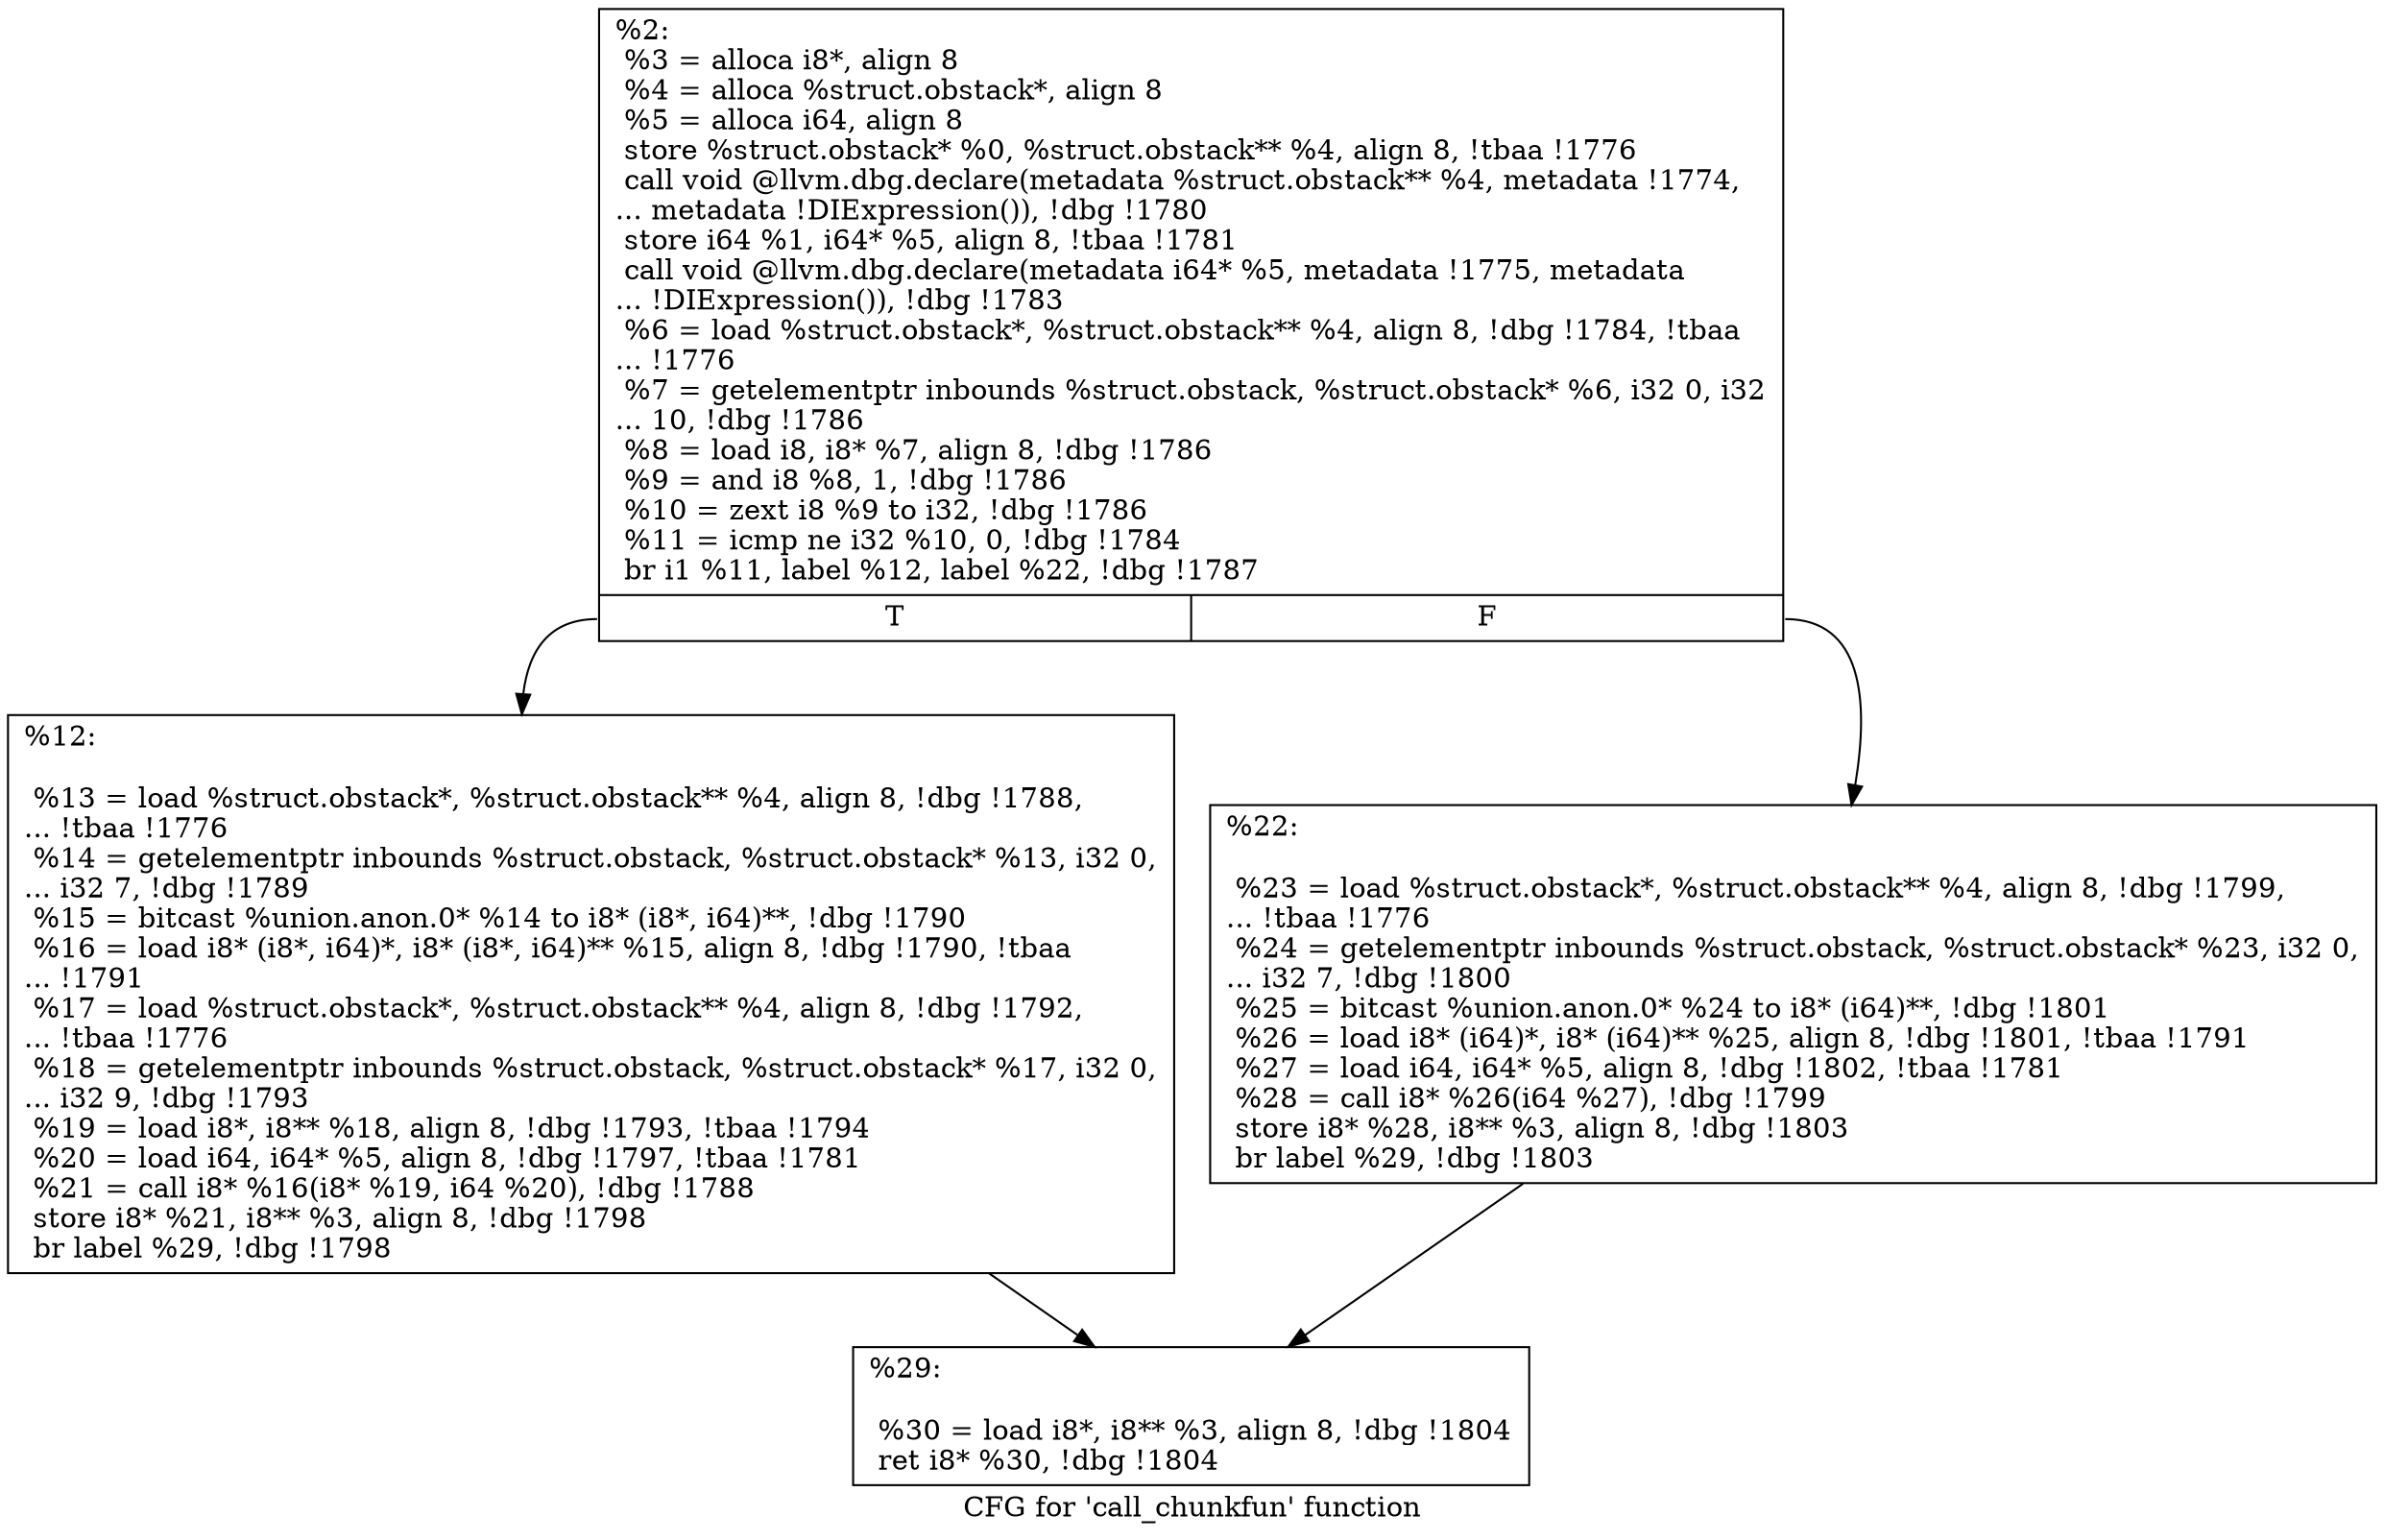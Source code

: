 digraph "CFG for 'call_chunkfun' function" {
	label="CFG for 'call_chunkfun' function";

	Node0x23356f0 [shape=record,label="{%2:\l  %3 = alloca i8*, align 8\l  %4 = alloca %struct.obstack*, align 8\l  %5 = alloca i64, align 8\l  store %struct.obstack* %0, %struct.obstack** %4, align 8, !tbaa !1776\l  call void @llvm.dbg.declare(metadata %struct.obstack** %4, metadata !1774,\l... metadata !DIExpression()), !dbg !1780\l  store i64 %1, i64* %5, align 8, !tbaa !1781\l  call void @llvm.dbg.declare(metadata i64* %5, metadata !1775, metadata\l... !DIExpression()), !dbg !1783\l  %6 = load %struct.obstack*, %struct.obstack** %4, align 8, !dbg !1784, !tbaa\l... !1776\l  %7 = getelementptr inbounds %struct.obstack, %struct.obstack* %6, i32 0, i32\l... 10, !dbg !1786\l  %8 = load i8, i8* %7, align 8, !dbg !1786\l  %9 = and i8 %8, 1, !dbg !1786\l  %10 = zext i8 %9 to i32, !dbg !1786\l  %11 = icmp ne i32 %10, 0, !dbg !1784\l  br i1 %11, label %12, label %22, !dbg !1787\l|{<s0>T|<s1>F}}"];
	Node0x23356f0:s0 -> Node0x2339f90;
	Node0x23356f0:s1 -> Node0x2339fe0;
	Node0x2339f90 [shape=record,label="{%12:\l\l  %13 = load %struct.obstack*, %struct.obstack** %4, align 8, !dbg !1788,\l... !tbaa !1776\l  %14 = getelementptr inbounds %struct.obstack, %struct.obstack* %13, i32 0,\l... i32 7, !dbg !1789\l  %15 = bitcast %union.anon.0* %14 to i8* (i8*, i64)**, !dbg !1790\l  %16 = load i8* (i8*, i64)*, i8* (i8*, i64)** %15, align 8, !dbg !1790, !tbaa\l... !1791\l  %17 = load %struct.obstack*, %struct.obstack** %4, align 8, !dbg !1792,\l... !tbaa !1776\l  %18 = getelementptr inbounds %struct.obstack, %struct.obstack* %17, i32 0,\l... i32 9, !dbg !1793\l  %19 = load i8*, i8** %18, align 8, !dbg !1793, !tbaa !1794\l  %20 = load i64, i64* %5, align 8, !dbg !1797, !tbaa !1781\l  %21 = call i8* %16(i8* %19, i64 %20), !dbg !1788\l  store i8* %21, i8** %3, align 8, !dbg !1798\l  br label %29, !dbg !1798\l}"];
	Node0x2339f90 -> Node0x233a030;
	Node0x2339fe0 [shape=record,label="{%22:\l\l  %23 = load %struct.obstack*, %struct.obstack** %4, align 8, !dbg !1799,\l... !tbaa !1776\l  %24 = getelementptr inbounds %struct.obstack, %struct.obstack* %23, i32 0,\l... i32 7, !dbg !1800\l  %25 = bitcast %union.anon.0* %24 to i8* (i64)**, !dbg !1801\l  %26 = load i8* (i64)*, i8* (i64)** %25, align 8, !dbg !1801, !tbaa !1791\l  %27 = load i64, i64* %5, align 8, !dbg !1802, !tbaa !1781\l  %28 = call i8* %26(i64 %27), !dbg !1799\l  store i8* %28, i8** %3, align 8, !dbg !1803\l  br label %29, !dbg !1803\l}"];
	Node0x2339fe0 -> Node0x233a030;
	Node0x233a030 [shape=record,label="{%29:\l\l  %30 = load i8*, i8** %3, align 8, !dbg !1804\l  ret i8* %30, !dbg !1804\l}"];
}
